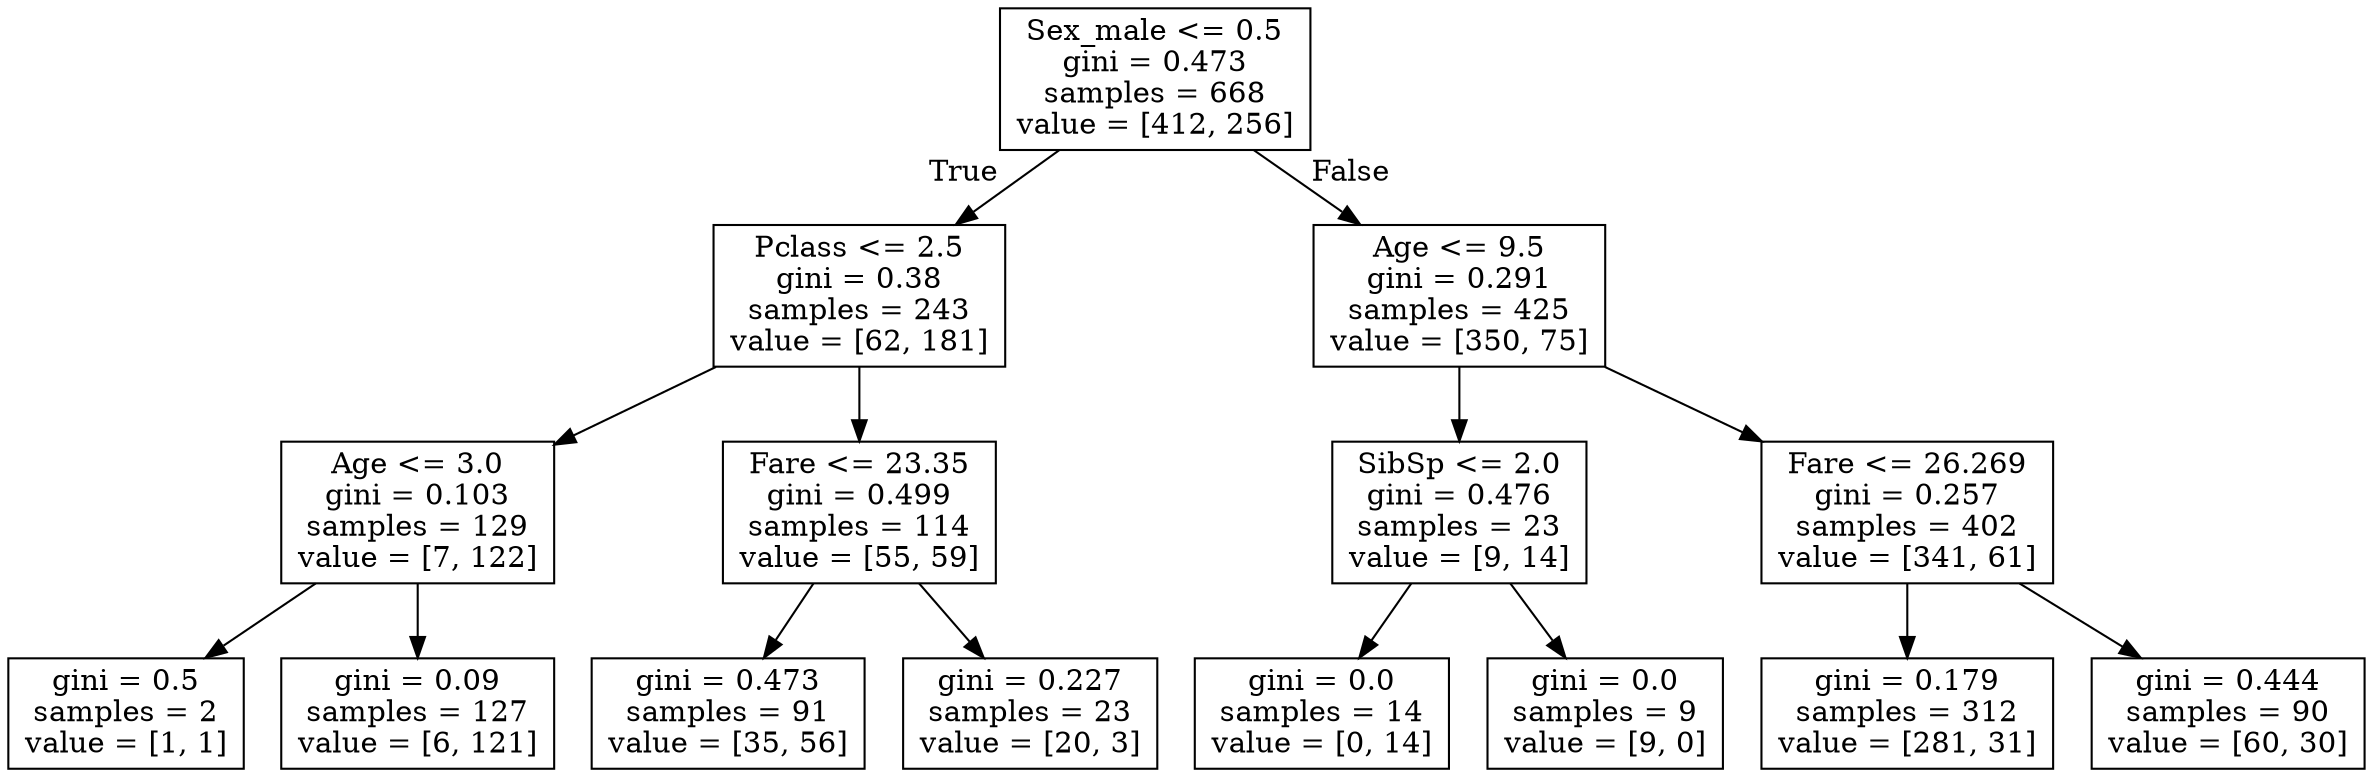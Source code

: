 digraph Tree {
node [shape=box] ;
0 [label="Sex_male <= 0.5\ngini = 0.473\nsamples = 668\nvalue = [412, 256]"] ;
1 [label="Pclass <= 2.5\ngini = 0.38\nsamples = 243\nvalue = [62, 181]"] ;
0 -> 1 [labeldistance=2.5, labelangle=45, headlabel="True"] ;
2 [label="Age <= 3.0\ngini = 0.103\nsamples = 129\nvalue = [7, 122]"] ;
1 -> 2 ;
3 [label="gini = 0.5\nsamples = 2\nvalue = [1, 1]"] ;
2 -> 3 ;
4 [label="gini = 0.09\nsamples = 127\nvalue = [6, 121]"] ;
2 -> 4 ;
5 [label="Fare <= 23.35\ngini = 0.499\nsamples = 114\nvalue = [55, 59]"] ;
1 -> 5 ;
6 [label="gini = 0.473\nsamples = 91\nvalue = [35, 56]"] ;
5 -> 6 ;
7 [label="gini = 0.227\nsamples = 23\nvalue = [20, 3]"] ;
5 -> 7 ;
8 [label="Age <= 9.5\ngini = 0.291\nsamples = 425\nvalue = [350, 75]"] ;
0 -> 8 [labeldistance=2.5, labelangle=-45, headlabel="False"] ;
9 [label="SibSp <= 2.0\ngini = 0.476\nsamples = 23\nvalue = [9, 14]"] ;
8 -> 9 ;
10 [label="gini = 0.0\nsamples = 14\nvalue = [0, 14]"] ;
9 -> 10 ;
11 [label="gini = 0.0\nsamples = 9\nvalue = [9, 0]"] ;
9 -> 11 ;
12 [label="Fare <= 26.269\ngini = 0.257\nsamples = 402\nvalue = [341, 61]"] ;
8 -> 12 ;
13 [label="gini = 0.179\nsamples = 312\nvalue = [281, 31]"] ;
12 -> 13 ;
14 [label="gini = 0.444\nsamples = 90\nvalue = [60, 30]"] ;
12 -> 14 ;
}